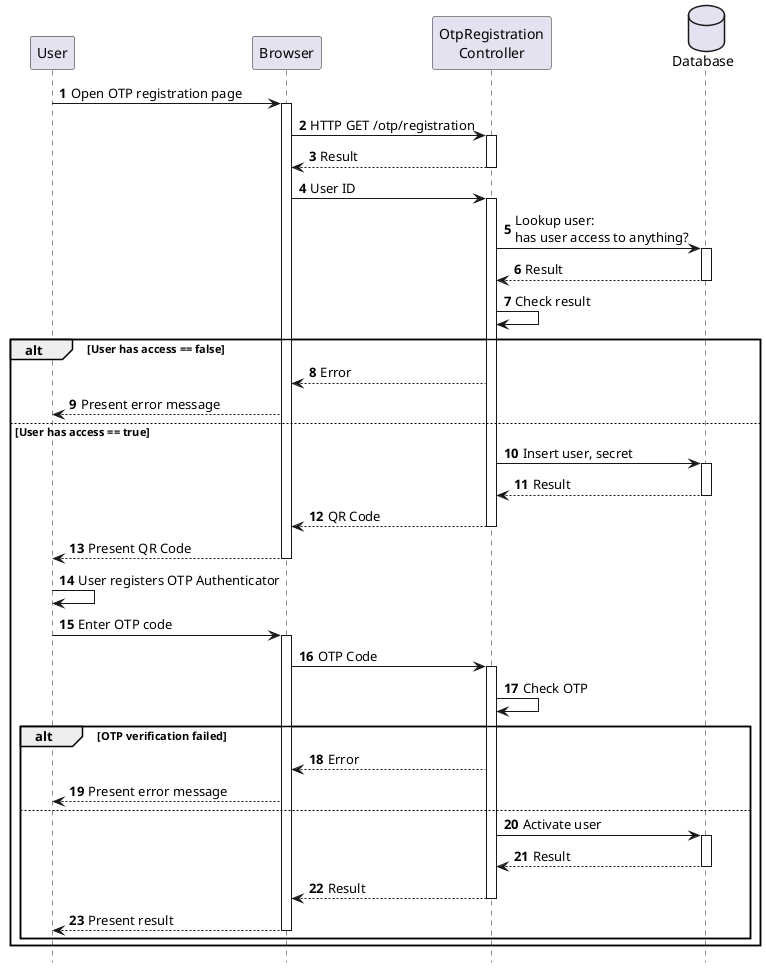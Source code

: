 @startuml

autonumber
hide footbox

participant "User" as User
participant "Browser" as Browser
participant "OtpRegistration\nController" as OtpRegistrationController
database "Database" as Database

User -> Browser ++ : Open OTP registration page
Browser -> OtpRegistrationController ++ : HTTP GET /otp/registration
Browser <-- OtpRegistrationController -- : Result
Browser -> OtpRegistrationController ++ : User ID
OtpRegistrationController -> Database ++ : Lookup user:\nhas user access to anything?
OtpRegistrationController <-- Database -- : Result
OtpRegistrationController -> OtpRegistrationController : Check result
alt User has access == false
    Browser <-- OtpRegistrationController : Error
    User <-- Browser : Present error message
else User has access == true
    OtpRegistrationController -> Database ++ : Insert user, secret
    OtpRegistrationController <-- Database -- : Result
    Browser <-- OtpRegistrationController -- : QR Code
    User <-- Browser -- : Present QR Code
    User -> User : User registers OTP Authenticator
    User -> Browser ++ : Enter OTP code
    Browser -> OtpRegistrationController ++ : OTP Code
    OtpRegistrationController -> OtpRegistrationController : Check OTP
    alt OTP verification failed
        Browser <-- OtpRegistrationController : Error
        User <-- Browser : Present error message
    else
        OtpRegistrationController -> Database ++ : Activate user
        OtpRegistrationController <-- Database -- : Result
        Browser <-- OtpRegistrationController -- : Result
        User <-- Browser -- : Present result
    end
end

@enduml
